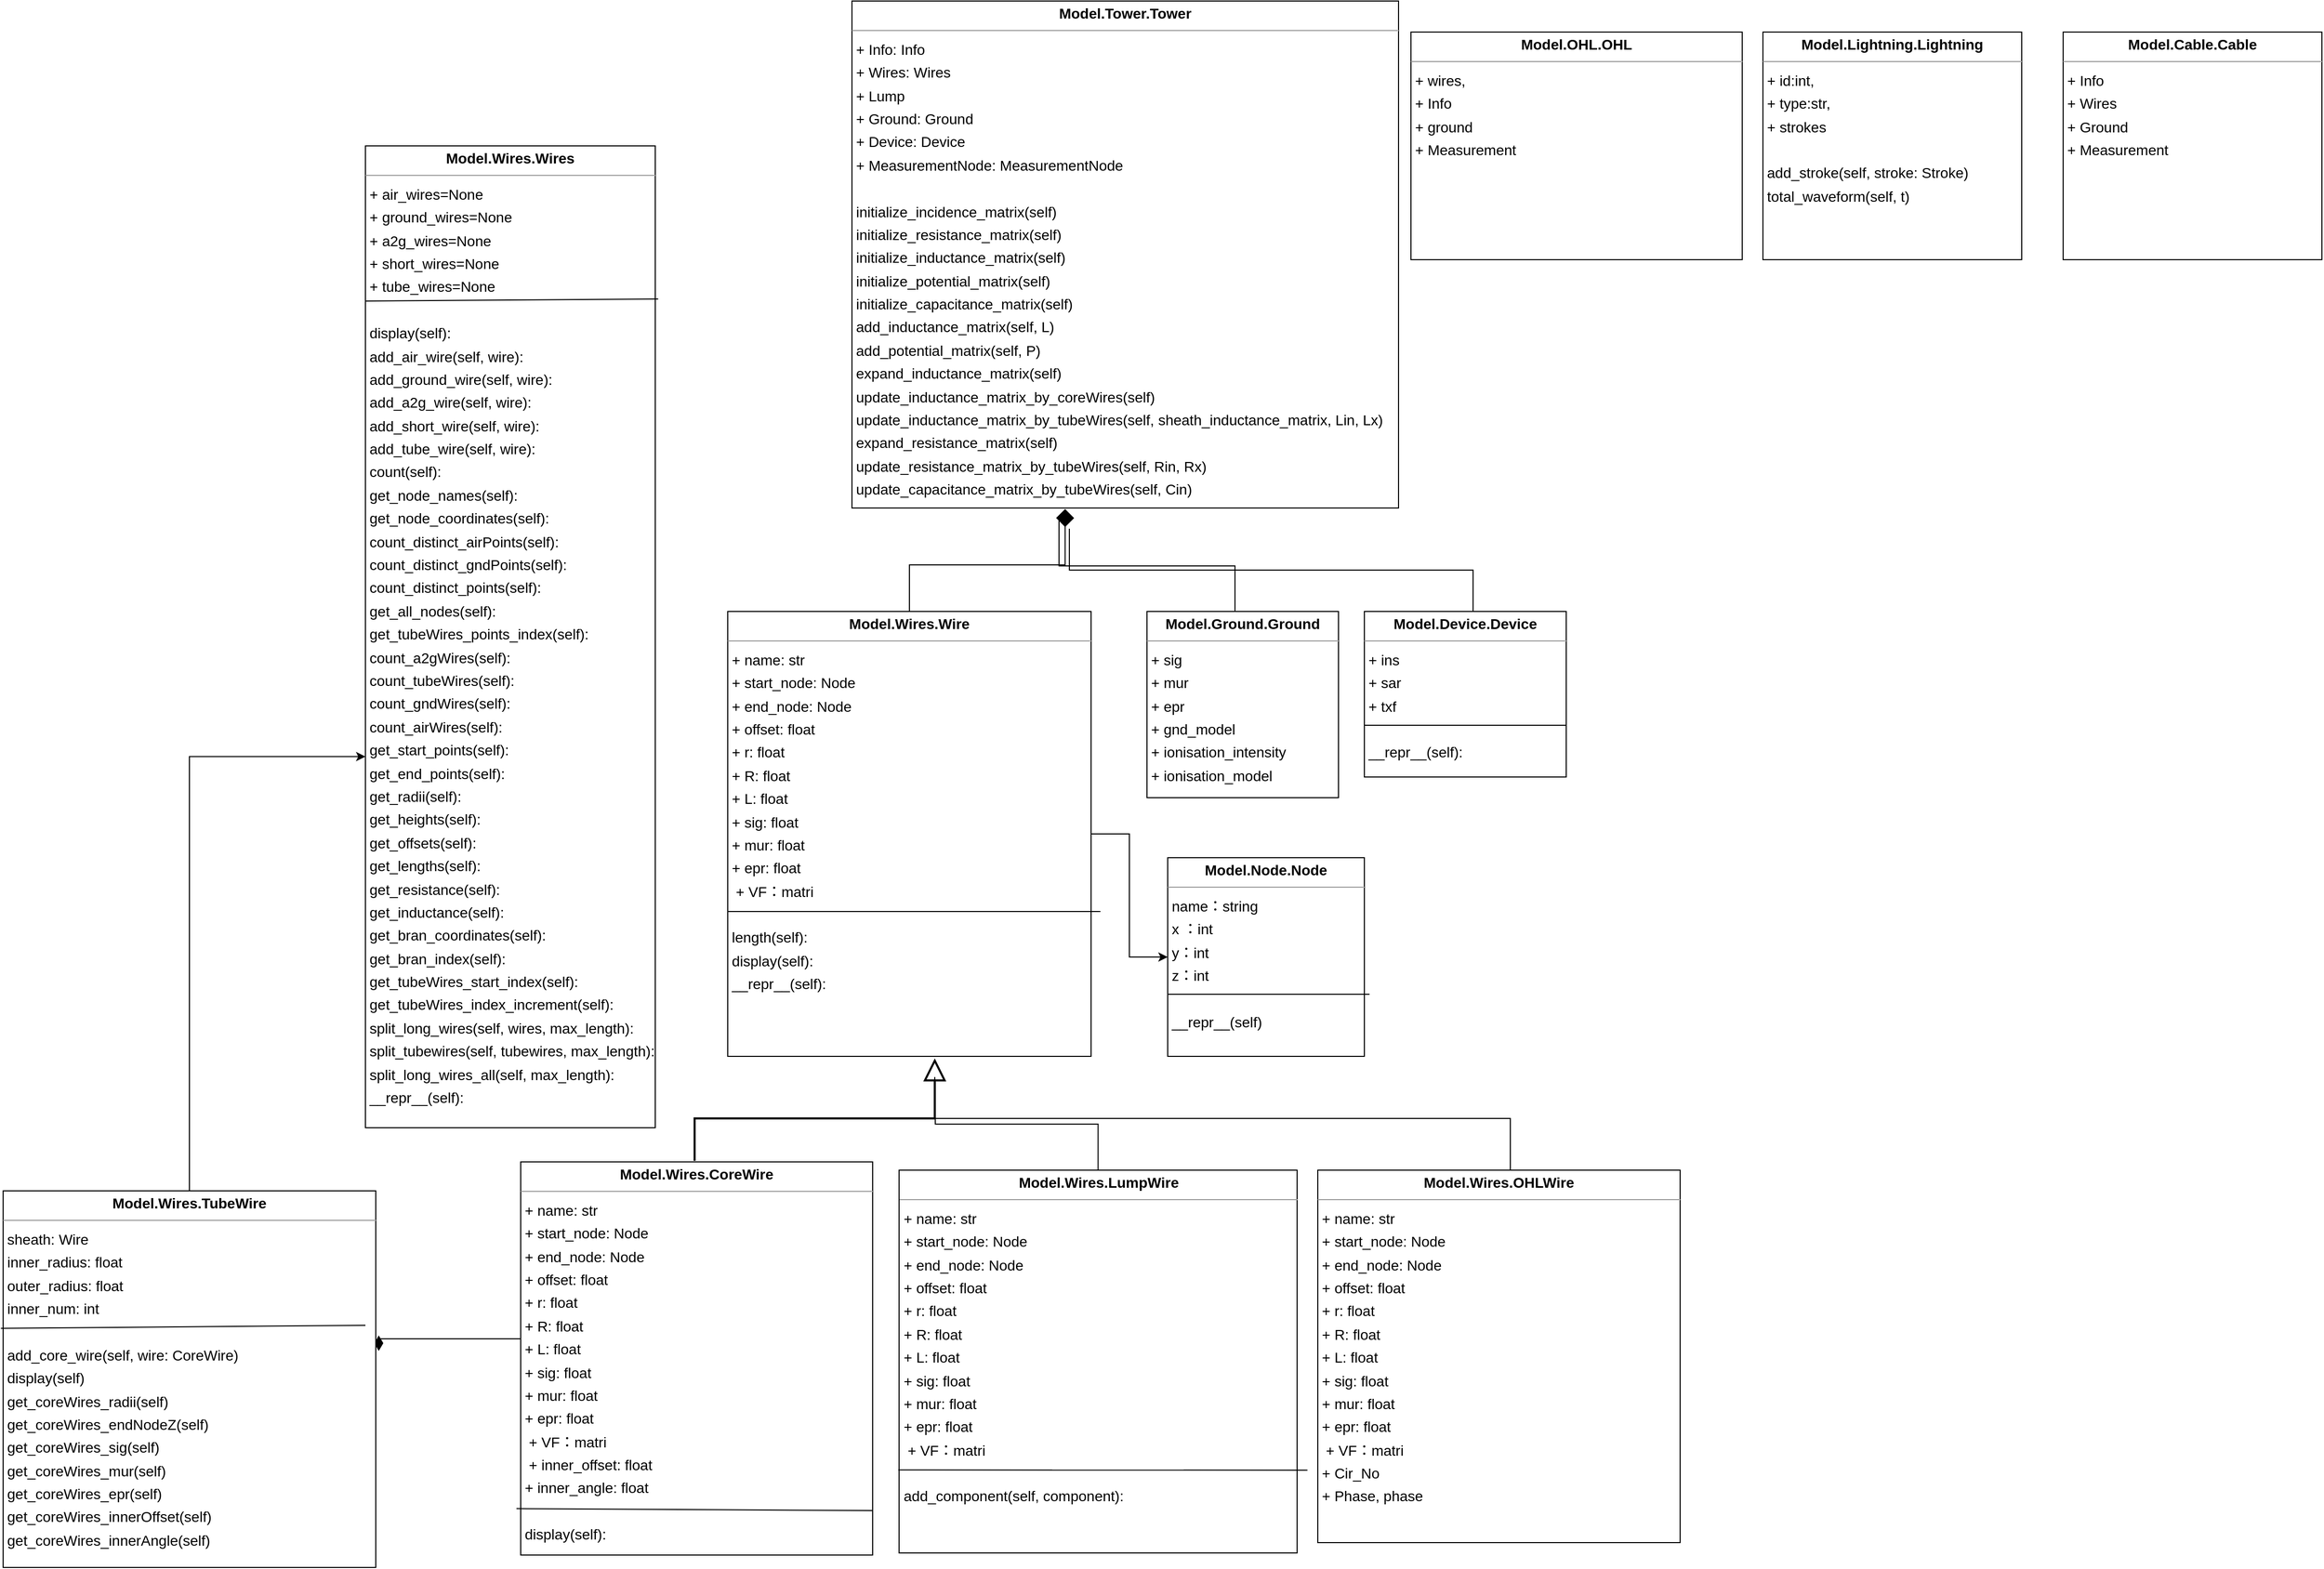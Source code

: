 <mxfile version="21.6.8" type="device">
  <diagram id="XdBsz8L90yGIPsq2KLx4" name="第 1 页">
    <mxGraphModel dx="4785" dy="1200" grid="1" gridSize="10" guides="1" tooltips="1" connect="1" arrows="1" fold="1" page="0" pageScale="1" pageWidth="827" pageHeight="1169" background="none" math="0" shadow="0">
      <root>
        <mxCell id="0" />
        <mxCell id="1" parent="0" />
        <mxCell id="deiduE0eZP89rN7ptdmE-17" style="edgeStyle=orthogonalEdgeStyle;rounded=0;orthogonalLoop=1;jettySize=auto;html=1;endArrow=none;endFill=0;" edge="1" parent="1" source="node7">
          <mxGeometry relative="1" as="geometry">
            <mxPoint x="-1170" y="1000" as="targetPoint" />
            <Array as="points">
              <mxPoint x="-780" y="1040" />
              <mxPoint x="-1170" y="1040" />
            </Array>
          </mxGeometry>
        </mxCell>
        <mxCell id="node7" value="&lt;p style=&quot;margin:0px;margin-top:4px;text-align:center;&quot;&gt;&lt;b&gt;Model.Device.Device&lt;/b&gt;&lt;/p&gt;&lt;hr size=&quot;1&quot;&gt;&lt;p style=&quot;margin:0 0 0 4px;line-height:1.6;&quot;&gt;+ ins&lt;/p&gt;&lt;p style=&quot;margin:0 0 0 4px;line-height:1.6;&quot;&gt;+ sar&lt;/p&gt;&lt;p style=&quot;margin:0 0 0 4px;line-height:1.6;&quot;&gt;+ txf&lt;/p&gt;&lt;p style=&quot;margin:0 0 0 4px;line-height:1.6;&quot;&gt;&lt;br&gt; __repr__(self): &lt;/p&gt;" style="verticalAlign=top;align=left;overflow=fill;fontSize=14;fontFamily=Helvetica;html=1;rounded=0;shadow=0;comic=0;labelBackgroundColor=none;strokeWidth=1;" parent="1" vertex="1">
          <mxGeometry x="-885" y="1080" width="195" height="160" as="geometry" />
        </mxCell>
        <mxCell id="deiduE0eZP89rN7ptdmE-15" style="edgeStyle=orthogonalEdgeStyle;rounded=0;orthogonalLoop=1;jettySize=auto;html=1;endArrow=none;endFill=0;" edge="1" parent="1" source="node6">
          <mxGeometry relative="1" as="geometry">
            <mxPoint x="-1180" y="990" as="targetPoint" />
            <Array as="points">
              <mxPoint x="-1010" y="1036" />
              <mxPoint x="-1180" y="1036" />
            </Array>
          </mxGeometry>
        </mxCell>
        <mxCell id="node6" value="&lt;p style=&quot;margin:0px;margin-top:4px;text-align:center;&quot;&gt;&lt;b&gt;Model.Ground.Ground&lt;/b&gt;&lt;/p&gt;&lt;hr size=&quot;1&quot;&gt;&lt;p style=&quot;margin:0 0 0 4px;line-height:1.6;&quot;&gt;+ sig&lt;/p&gt;&lt;p style=&quot;margin:0 0 0 4px;line-height:1.6;&quot;&gt;+ mur&lt;/p&gt;&lt;p style=&quot;margin:0 0 0 4px;line-height:1.6;&quot;&gt;+ epr&lt;/p&gt;&lt;p style=&quot;margin:0 0 0 4px;line-height:1.6;&quot;&gt;+ gnd_model&lt;/p&gt;&lt;p style=&quot;margin:0 0 0 4px;line-height:1.6;&quot;&gt;+&amp;nbsp;&lt;span style=&quot;background-color: initial;&quot;&gt;ionisation_intensity&lt;/span&gt;&lt;/p&gt;&lt;p style=&quot;margin:0 0 0 4px;line-height:1.6;&quot;&gt;&lt;span style=&quot;background-color: initial;&quot;&gt;+ ionisation_model&lt;/span&gt;&lt;/p&gt;" style="verticalAlign=top;align=left;overflow=fill;fontSize=14;fontFamily=Helvetica;html=1;rounded=0;shadow=0;comic=0;labelBackgroundColor=none;strokeWidth=1;" parent="1" vertex="1">
          <mxGeometry x="-1095" y="1080" width="185" height="180" as="geometry" />
        </mxCell>
        <mxCell id="node13" value="&lt;p style=&quot;margin:0px;margin-top:4px;text-align:center;&quot;&gt;&lt;b&gt;Model.Lightning.Lightning&lt;/b&gt;&lt;/p&gt;&lt;hr size=&quot;1&quot;&gt;&lt;p style=&quot;margin:0 0 0 4px;line-height:1.6;&quot;&gt;+ id:int,&amp;nbsp;&lt;/p&gt;&lt;p style=&quot;margin:0 0 0 4px;line-height:1.6;&quot;&gt;+ type:str,&amp;nbsp;&lt;/p&gt;&lt;p style=&quot;margin:0 0 0 4px;line-height:1.6;&quot;&gt;+ strokes&lt;/p&gt;&lt;p style=&quot;margin:0 0 0 4px;line-height:1.6;&quot;&gt;&lt;br&gt; add_stroke(self, stroke: Stroke)&lt;br&gt; total_waveform(self, t)&lt;/p&gt;" style="verticalAlign=top;align=left;overflow=fill;fontSize=14;fontFamily=Helvetica;html=1;rounded=0;shadow=0;comic=0;labelBackgroundColor=none;strokeWidth=1;" parent="1" vertex="1">
          <mxGeometry x="-500" y="520" width="250" height="220" as="geometry" />
        </mxCell>
        <mxCell id="node5" value="&lt;p style=&quot;margin:0px;margin-top:4px;text-align:center;&quot;&gt;&lt;b&gt;Model.Node.Node&lt;/b&gt;&lt;/p&gt;&lt;hr size=&quot;1&quot;&gt;&lt;p style=&quot;margin:0 0 0 4px;line-height:1.6;&quot;&gt;name：string&lt;/p&gt;&lt;p style=&quot;margin:0 0 0 4px;line-height:1.6;&quot;&gt;x ：int&lt;/p&gt;&lt;p style=&quot;margin:0 0 0 4px;line-height:1.6;&quot;&gt;y：int&lt;/p&gt;&lt;p style=&quot;margin:0 0 0 4px;line-height:1.6;&quot;&gt;z：int&lt;/p&gt;&lt;p style=&quot;margin:0 0 0 4px;line-height:1.6;&quot;&gt;&lt;br&gt; __repr__(self)&lt;/p&gt;" style="verticalAlign=top;align=left;overflow=fill;fontSize=14;fontFamily=Helvetica;html=1;rounded=0;shadow=0;comic=0;labelBackgroundColor=none;strokeWidth=1;" parent="1" vertex="1">
          <mxGeometry x="-1075" y="1318" width="190" height="192" as="geometry" />
        </mxCell>
        <mxCell id="node4" value="&lt;p style=&quot;margin:0px;margin-top:4px;text-align:center;&quot;&gt;&lt;b&gt;Model.OHL.OHL&lt;/b&gt;&lt;/p&gt;&lt;hr size=&quot;1&quot;&gt;&lt;p style=&quot;margin:0 0 0 4px;line-height:1.6;&quot;&gt;+ wires,&amp;nbsp;&lt;/p&gt;&lt;p style=&quot;margin:0 0 0 4px;line-height:1.6;&quot;&gt;+ Info&lt;/p&gt;&lt;p style=&quot;margin:0 0 0 4px;line-height:1.6;&quot;&gt;+ ground&lt;/p&gt;&lt;p style=&quot;margin:0 0 0 4px;line-height:1.6;&quot;&gt;+ Measurement&lt;/p&gt;" style="verticalAlign=top;align=left;overflow=fill;fontSize=14;fontFamily=Helvetica;html=1;rounded=0;shadow=0;comic=0;labelBackgroundColor=none;strokeWidth=1;" parent="1" vertex="1">
          <mxGeometry x="-840" y="520" width="320" height="220" as="geometry" />
        </mxCell>
        <mxCell id="node0" value="&lt;p style=&quot;margin:0px;margin-top:4px;text-align:center;&quot;&gt;&lt;b&gt;Model.Tower.Tower&lt;/b&gt;&lt;/p&gt;&lt;hr size=&quot;1&quot;&gt;&lt;p style=&quot;margin:0 0 0 4px;line-height:1.6;&quot;&gt;+ Info: Info&lt;/p&gt;&lt;p style=&quot;margin:0 0 0 4px;line-height:1.6;&quot;&gt;+ Wires: Wires&lt;/p&gt;&lt;p style=&quot;margin:0 0 0 4px;line-height:1.6;&quot;&gt;+ Lump&lt;/p&gt;&lt;p style=&quot;margin:0 0 0 4px;line-height:1.6;&quot;&gt;+ Ground: Ground&amp;nbsp;&lt;/p&gt;&lt;p style=&quot;margin:0 0 0 4px;line-height:1.6;&quot;&gt;+ Device: Device&lt;/p&gt;&lt;p style=&quot;margin:0 0 0 4px;line-height:1.6;&quot;&gt;+ MeasurementNode: MeasurementNode&lt;/p&gt;&lt;p style=&quot;margin:0 0 0 4px;line-height:1.6;&quot;&gt;&lt;br&gt;initialize_incidence_matrix(self)&lt;br&gt;initialize_resistance_matrix(self)&lt;br&gt; initialize_inductance_matrix(self)&lt;br&gt; initialize_potential_matrix(self)&lt;br&gt; initialize_capacitance_matrix(self)&lt;br&gt; add_inductance_matrix(self, L)&lt;br&gt; add_potential_matrix(self, P)&lt;br&gt; expand_inductance_matrix(self)&lt;br&gt; update_inductance_matrix_by_coreWires(self)&lt;br&gt; update_inductance_matrix_by_tubeWires(self, sheath_inductance_matrix, Lin, Lx)&lt;br&gt; expand_resistance_matrix(self)&lt;br&gt; update_resistance_matrix_by_tubeWires(self, Rin, Rx)&lt;br&gt; update_capacitance_matrix_by_tubeWires(self, Cin)&lt;/p&gt;" style="verticalAlign=top;align=left;overflow=fill;fontSize=14;fontFamily=Helvetica;html=1;rounded=0;shadow=0;comic=0;labelBackgroundColor=none;strokeWidth=1;" parent="1" vertex="1">
          <mxGeometry x="-1380" y="490" width="528" height="490" as="geometry" />
        </mxCell>
        <mxCell id="deiduE0eZP89rN7ptdmE-10" style="edgeStyle=orthogonalEdgeStyle;rounded=0;orthogonalLoop=1;jettySize=auto;html=1;endArrow=block;endFill=0;strokeWidth=2;startSize=7;sourcePerimeterSpacing=1;targetPerimeterSpacing=2;endSize=17;" edge="1" parent="1" source="node9" target="node3">
          <mxGeometry relative="1" as="geometry">
            <Array as="points">
              <mxPoint x="-1532" y="1570" />
              <mxPoint x="-1300" y="1570" />
            </Array>
          </mxGeometry>
        </mxCell>
        <mxCell id="deiduE0eZP89rN7ptdmE-18" style="edgeStyle=orthogonalEdgeStyle;rounded=0;orthogonalLoop=1;jettySize=auto;html=1;endArrow=diamondThin;endFill=1;strokeWidth=1;endSize=12;entryX=1.008;entryY=0.425;entryDx=0;entryDy=0;entryPerimeter=0;" edge="1" parent="1" source="node9" target="node11">
          <mxGeometry relative="1" as="geometry">
            <mxPoint x="-1650" y="1430" as="targetPoint" />
            <Array as="points">
              <mxPoint x="-1837" y="1783" />
            </Array>
          </mxGeometry>
        </mxCell>
        <mxCell id="node9" value="&lt;p style=&quot;margin:0px;margin-top:4px;text-align:center;&quot;&gt;&lt;b&gt;Model.Wires.CoreWire&lt;/b&gt;&lt;/p&gt;&lt;hr size=&quot;1&quot;&gt;&lt;p style=&quot;border-color: var(--border-color); margin: 0px 0px 0px 4px; line-height: 1.6;&quot;&gt;+ name: str&lt;/p&gt;&lt;p style=&quot;border-color: var(--border-color); margin: 0px 0px 0px 4px; line-height: 1.6;&quot;&gt;+ start_node: Node&lt;/p&gt;&lt;p style=&quot;border-color: var(--border-color); margin: 0px 0px 0px 4px; line-height: 1.6;&quot;&gt;+ end_node: Node&lt;/p&gt;&lt;p style=&quot;border-color: var(--border-color); margin: 0px 0px 0px 4px; line-height: 1.6;&quot;&gt;+ offset: float&amp;nbsp;&lt;/p&gt;&lt;p style=&quot;border-color: var(--border-color); margin: 0px 0px 0px 4px; line-height: 1.6;&quot;&gt;+ r: float&lt;/p&gt;&lt;p style=&quot;border-color: var(--border-color); margin: 0px 0px 0px 4px; line-height: 1.6;&quot;&gt;+ R: float&lt;/p&gt;&lt;p style=&quot;border-color: var(--border-color); margin: 0px 0px 0px 4px; line-height: 1.6;&quot;&gt;+ L: float&lt;/p&gt;&lt;p style=&quot;border-color: var(--border-color); margin: 0px 0px 0px 4px; line-height: 1.6;&quot;&gt;+ sig: float&lt;/p&gt;&lt;p style=&quot;border-color: var(--border-color); margin: 0px 0px 0px 4px; line-height: 1.6;&quot;&gt;+ mur: float&lt;/p&gt;&lt;p style=&quot;border-color: var(--border-color); margin: 0px 0px 0px 4px; line-height: 1.6;&quot;&gt;+ epr: float&lt;/p&gt;&lt;p style=&quot;border-color: var(--border-color); margin: 0px 0px 0px 4px; line-height: 1.6;&quot;&gt;&amp;nbsp;+ VF：matri&lt;/p&gt;&lt;p style=&quot;margin:0 0 0 4px;line-height:1.6;&quot;&gt;&amp;nbsp;+ inner_offset: float&lt;/p&gt;&lt;p style=&quot;margin:0 0 0 4px;line-height:1.6;&quot;&gt;+ inner_angle: float&lt;/p&gt;&lt;p style=&quot;margin:0 0 0 4px;line-height:1.6;&quot;&gt;&lt;br&gt; display(self): &lt;/p&gt;" style="verticalAlign=top;align=left;overflow=fill;fontSize=14;fontFamily=Helvetica;html=1;rounded=0;shadow=0;comic=0;labelBackgroundColor=none;strokeWidth=1;" parent="1" vertex="1">
          <mxGeometry x="-1700" y="1612" width="340" height="380" as="geometry" />
        </mxCell>
        <mxCell id="deiduE0eZP89rN7ptdmE-12" style="edgeStyle=orthogonalEdgeStyle;rounded=0;orthogonalLoop=1;jettySize=auto;html=1;endArrow=none;endFill=0;" edge="1" parent="1" source="node10">
          <mxGeometry relative="1" as="geometry">
            <mxPoint x="-1300" y="1530" as="targetPoint" />
          </mxGeometry>
        </mxCell>
        <mxCell id="node10" value="&lt;p style=&quot;margin:0px;margin-top:4px;text-align:center;&quot;&gt;&lt;b&gt;Model.Wires.LumpWire&lt;/b&gt;&lt;/p&gt;&lt;hr size=&quot;1&quot;&gt;&lt;p style=&quot;border-color: var(--border-color); margin: 0px 0px 0px 4px; line-height: 1.6;&quot;&gt;+ name: str&lt;/p&gt;&lt;p style=&quot;border-color: var(--border-color); margin: 0px 0px 0px 4px; line-height: 1.6;&quot;&gt;+ start_node: Node&lt;/p&gt;&lt;p style=&quot;border-color: var(--border-color); margin: 0px 0px 0px 4px; line-height: 1.6;&quot;&gt;+ end_node: Node&lt;/p&gt;&lt;p style=&quot;border-color: var(--border-color); margin: 0px 0px 0px 4px; line-height: 1.6;&quot;&gt;+ offset: float&amp;nbsp;&lt;/p&gt;&lt;p style=&quot;border-color: var(--border-color); margin: 0px 0px 0px 4px; line-height: 1.6;&quot;&gt;+ r: float&lt;/p&gt;&lt;p style=&quot;border-color: var(--border-color); margin: 0px 0px 0px 4px; line-height: 1.6;&quot;&gt;+ R: float&lt;/p&gt;&lt;p style=&quot;border-color: var(--border-color); margin: 0px 0px 0px 4px; line-height: 1.6;&quot;&gt;+ L: float&lt;/p&gt;&lt;p style=&quot;border-color: var(--border-color); margin: 0px 0px 0px 4px; line-height: 1.6;&quot;&gt;+ sig: float&lt;/p&gt;&lt;p style=&quot;border-color: var(--border-color); margin: 0px 0px 0px 4px; line-height: 1.6;&quot;&gt;+ mur: float&lt;/p&gt;&lt;p style=&quot;border-color: var(--border-color); margin: 0px 0px 0px 4px; line-height: 1.6;&quot;&gt;+ epr: float&lt;/p&gt;&lt;p style=&quot;margin:0 0 0 4px;line-height:1.6;&quot;&gt;&lt;span style=&quot;background-color: initial;&quot;&gt;&amp;nbsp;+ VF：matri&lt;/span&gt;&lt;/p&gt;&lt;p style=&quot;margin:0 0 0 4px;line-height:1.6;&quot;&gt;&lt;span style=&quot;background-color: initial;&quot;&gt;&lt;br&gt;&lt;/span&gt;&lt;/p&gt;&lt;p style=&quot;margin:0 0 0 4px;line-height:1.6;&quot;&gt;&lt;span style=&quot;background-color: initial;&quot;&gt;add_component(self, component):&lt;/span&gt;&lt;br&gt;&lt;/p&gt;" style="verticalAlign=top;align=left;overflow=fill;fontSize=14;fontFamily=Helvetica;html=1;rounded=0;shadow=0;comic=0;labelBackgroundColor=none;strokeWidth=1;" parent="1" vertex="1">
          <mxGeometry x="-1334.5" y="1620" width="384.5" height="370" as="geometry" />
        </mxCell>
        <mxCell id="deiduE0eZP89rN7ptdmE-13" style="edgeStyle=orthogonalEdgeStyle;rounded=0;orthogonalLoop=1;jettySize=auto;html=1;endArrow=none;endFill=0;" edge="1" parent="1" source="node12">
          <mxGeometry relative="1" as="geometry">
            <mxPoint x="-1300" y="1540" as="targetPoint" />
            <Array as="points">
              <mxPoint x="-744" y="1570" />
              <mxPoint x="-1300" y="1570" />
            </Array>
          </mxGeometry>
        </mxCell>
        <mxCell id="node12" value="&lt;p style=&quot;margin:0px;margin-top:4px;text-align:center;&quot;&gt;&lt;b&gt;Model.Wires.OHLWire&lt;/b&gt;&lt;/p&gt;&lt;hr size=&quot;1&quot;&gt;&lt;p style=&quot;border-color: var(--border-color); margin: 0px 0px 0px 4px; line-height: 1.6;&quot;&gt;+ name: str&lt;/p&gt;&lt;p style=&quot;border-color: var(--border-color); margin: 0px 0px 0px 4px; line-height: 1.6;&quot;&gt;+ start_node: Node&lt;/p&gt;&lt;p style=&quot;border-color: var(--border-color); margin: 0px 0px 0px 4px; line-height: 1.6;&quot;&gt;+ end_node: Node&lt;/p&gt;&lt;p style=&quot;border-color: var(--border-color); margin: 0px 0px 0px 4px; line-height: 1.6;&quot;&gt;+ offset: float&amp;nbsp;&lt;/p&gt;&lt;p style=&quot;border-color: var(--border-color); margin: 0px 0px 0px 4px; line-height: 1.6;&quot;&gt;+ r: float&lt;/p&gt;&lt;p style=&quot;border-color: var(--border-color); margin: 0px 0px 0px 4px; line-height: 1.6;&quot;&gt;+ R: float&lt;/p&gt;&lt;p style=&quot;border-color: var(--border-color); margin: 0px 0px 0px 4px; line-height: 1.6;&quot;&gt;+ L: float&lt;/p&gt;&lt;p style=&quot;border-color: var(--border-color); margin: 0px 0px 0px 4px; line-height: 1.6;&quot;&gt;+ sig: float&lt;/p&gt;&lt;p style=&quot;border-color: var(--border-color); margin: 0px 0px 0px 4px; line-height: 1.6;&quot;&gt;+ mur: float&lt;/p&gt;&lt;p style=&quot;border-color: var(--border-color); margin: 0px 0px 0px 4px; line-height: 1.6;&quot;&gt;+ epr: float&lt;/p&gt;&lt;p style=&quot;border-color: var(--border-color); margin: 0px 0px 0px 4px; line-height: 1.6;&quot;&gt;&amp;nbsp;+ VF：matri&lt;/p&gt;&lt;p style=&quot;margin:0 0 0 4px;line-height:1.6;&quot;&gt;+ Cir_No&lt;/p&gt;&lt;p style=&quot;margin:0 0 0 4px;line-height:1.6;&quot;&gt;+ Phase, phase&lt;/p&gt;" style="verticalAlign=top;align=left;overflow=fill;fontSize=14;fontFamily=Helvetica;html=1;rounded=0;shadow=0;comic=0;labelBackgroundColor=none;strokeWidth=1;" parent="1" vertex="1">
          <mxGeometry x="-930" y="1620" width="350" height="360" as="geometry" />
        </mxCell>
        <mxCell id="deiduE0eZP89rN7ptdmE-21" style="edgeStyle=orthogonalEdgeStyle;rounded=0;orthogonalLoop=1;jettySize=auto;html=1;entryX=0;entryY=0.622;entryDx=0;entryDy=0;entryPerimeter=0;" edge="1" parent="1" source="node11" target="node8">
          <mxGeometry relative="1" as="geometry" />
        </mxCell>
        <mxCell id="node11" value="&lt;p style=&quot;margin:0px;margin-top:4px;text-align:center;&quot;&gt;&lt;b&gt;Model.Wires.TubeWire&lt;/b&gt;&lt;/p&gt;&lt;hr size=&quot;1&quot;&gt;&lt;p style=&quot;margin:0 0 0 4px;line-height:1.6;&quot;&gt;sheath: Wire&lt;/p&gt;&lt;p style=&quot;margin:0 0 0 4px;line-height:1.6;&quot;&gt;inner_radius: float&lt;/p&gt;&lt;p style=&quot;margin:0 0 0 4px;line-height:1.6;&quot;&gt;outer_radius: float&lt;/p&gt;&lt;p style=&quot;margin:0 0 0 4px;line-height:1.6;&quot;&gt;inner_num: int&lt;/p&gt;&lt;p style=&quot;margin:0 0 0 4px;line-height:1.6;&quot;&gt;&lt;br&gt; add_core_wire(self, wire: CoreWire)&lt;br&gt; display(self)&lt;br&gt; get_coreWires_radii(self)&lt;br&gt; get_coreWires_endNodeZ(self)&lt;br&gt; get_coreWires_sig(self)&lt;br&gt; get_coreWires_mur(self)&lt;br&gt; get_coreWires_epr(self)&lt;br&gt; get_coreWires_innerOffset(self)&lt;br&gt; get_coreWires_innerAngle(self)&lt;/p&gt;" style="verticalAlign=top;align=left;overflow=fill;fontSize=14;fontFamily=Helvetica;html=1;rounded=0;shadow=0;comic=0;labelBackgroundColor=none;strokeWidth=1;" parent="1" vertex="1">
          <mxGeometry x="-2200" y="1640" width="360" height="364" as="geometry" />
        </mxCell>
        <mxCell id="deiduE0eZP89rN7ptdmE-5" style="edgeStyle=orthogonalEdgeStyle;rounded=0;orthogonalLoop=1;jettySize=auto;html=1;" edge="1" parent="1" source="node3" target="node5">
          <mxGeometry relative="1" as="geometry" />
        </mxCell>
        <mxCell id="deiduE0eZP89rN7ptdmE-9" style="edgeStyle=orthogonalEdgeStyle;rounded=0;orthogonalLoop=1;jettySize=auto;html=1;entryX=0.39;entryY=1.002;entryDx=0;entryDy=0;entryPerimeter=0;endArrow=diamond;endFill=1;strokeWidth=1;endSize=15;" edge="1" parent="1" source="node3" target="node0">
          <mxGeometry relative="1" as="geometry" />
        </mxCell>
        <mxCell id="node3" value="&lt;p style=&quot;margin:0px;margin-top:4px;text-align:center;&quot;&gt;&lt;b&gt;Model.Wires.Wire&lt;/b&gt;&lt;/p&gt;&lt;hr size=&quot;1&quot;&gt;&lt;p style=&quot;margin:0 0 0 4px;line-height:1.6;&quot;&gt; + name: str&lt;/p&gt;&lt;p style=&quot;margin:0 0 0 4px;line-height:1.6;&quot;&gt;+ start_node: Node&lt;/p&gt;&lt;p style=&quot;margin:0 0 0 4px;line-height:1.6;&quot;&gt;+ end_node: Node&lt;/p&gt;&lt;p style=&quot;margin:0 0 0 4px;line-height:1.6;&quot;&gt;+ offset: float&amp;nbsp;&lt;/p&gt;&lt;p style=&quot;margin:0 0 0 4px;line-height:1.6;&quot;&gt;+ r: float&lt;/p&gt;&lt;p style=&quot;margin:0 0 0 4px;line-height:1.6;&quot;&gt;+ R: float&lt;/p&gt;&lt;p style=&quot;margin:0 0 0 4px;line-height:1.6;&quot;&gt;+ L: float&lt;/p&gt;&lt;p style=&quot;margin:0 0 0 4px;line-height:1.6;&quot;&gt;+ sig: float&lt;/p&gt;&lt;p style=&quot;margin:0 0 0 4px;line-height:1.6;&quot;&gt;+ mur: float&lt;/p&gt;&lt;p style=&quot;margin:0 0 0 4px;line-height:1.6;&quot;&gt;+ epr: float&lt;/p&gt;&lt;p style=&quot;margin:0 0 0 4px;line-height:1.6;&quot;&gt;&amp;nbsp;+ VF：matri&lt;br&gt;&lt;br&gt;&lt;/p&gt;&lt;p style=&quot;margin:0 0 0 4px;line-height:1.6;&quot;&gt; length(self): &lt;br&gt; display(self): &lt;br&gt; __repr__(self): &lt;/p&gt;" style="verticalAlign=top;align=left;overflow=fill;fontSize=14;fontFamily=Helvetica;html=1;rounded=0;shadow=0;comic=0;labelBackgroundColor=none;strokeWidth=1;" parent="1" vertex="1">
          <mxGeometry x="-1500" y="1080" width="351" height="430" as="geometry" />
        </mxCell>
        <mxCell id="node8" value="&lt;p style=&quot;margin:0px;margin-top:4px;text-align:center;&quot;&gt;&lt;b&gt;Model.Wires.Wires&lt;/b&gt;&lt;/p&gt;&lt;hr size=&quot;1&quot;&gt;&lt;p style=&quot;margin:0 0 0 4px;line-height:1.6;&quot;&gt;+ air_wires=None&lt;/p&gt;&lt;p style=&quot;margin:0 0 0 4px;line-height:1.6;&quot;&gt;+ ground_wires=None&lt;/p&gt;&lt;p style=&quot;margin:0 0 0 4px;line-height:1.6;&quot;&gt;+ a2g_wires=None&lt;/p&gt;&lt;p style=&quot;margin:0 0 0 4px;line-height:1.6;&quot;&gt;+ short_wires=None&lt;/p&gt;&lt;p style=&quot;margin:0 0 0 4px;line-height:1.6;&quot;&gt;+ tube_wires=None&lt;/p&gt;&lt;p style=&quot;margin:0 0 0 4px;line-height:1.6;&quot;&gt;&lt;br&gt; display(self): &lt;br&gt; add_air_wire(self, wire): &lt;br&gt; add_ground_wire(self, wire): &lt;br&gt; add_a2g_wire(self, wire): &lt;br&gt; add_short_wire(self, wire): &lt;br&gt; add_tube_wire(self, wire): &lt;br&gt; count(self): &lt;br&gt; get_node_names(self): &lt;br&gt; get_node_coordinates(self): &lt;br&gt; count_distinct_airPoints(self): &lt;br&gt; count_distinct_gndPoints(self): &lt;br&gt; count_distinct_points(self): &lt;br&gt; get_all_nodes(self): &lt;br&gt; get_tubeWires_points_index(self): &lt;br&gt; count_a2gWires(self): &lt;br&gt; count_tubeWires(self): &lt;br&gt; count_gndWires(self): &lt;br&gt; count_airWires(self): &lt;br&gt; get_start_points(self): &lt;br&gt; get_end_points(self): &lt;br&gt; get_radii(self): &lt;br&gt; get_heights(self): &lt;br&gt; get_offsets(self): &lt;br&gt; get_lengths(self): &lt;br&gt; get_resistance(self): &lt;br&gt; get_inductance(self): &lt;br&gt; get_bran_coordinates(self): &lt;br&gt; get_bran_index(self): &lt;br&gt; get_tubeWires_start_index(self): &lt;br&gt; get_tubeWires_index_increment(self): &lt;br&gt; split_long_wires(self, wires, max_length): &lt;br&gt; split_tubewires(self, tubewires, max_length): &lt;br&gt; split_long_wires_all(self, max_length): &lt;br&gt; __repr__(self): &lt;/p&gt;" style="verticalAlign=top;align=left;overflow=fill;fontSize=14;fontFamily=Helvetica;html=1;rounded=0;shadow=0;comic=0;labelBackgroundColor=none;strokeWidth=1;" parent="1" vertex="1">
          <mxGeometry x="-1850" y="630" width="280" height="949" as="geometry" />
        </mxCell>
        <mxCell id="deiduE0eZP89rN7ptdmE-22" value="" style="endArrow=none;html=1;rounded=0;" edge="1" parent="1">
          <mxGeometry width="50" height="50" relative="1" as="geometry">
            <mxPoint x="-885" y="1190" as="sourcePoint" />
            <mxPoint x="-690" y="1190" as="targetPoint" />
          </mxGeometry>
        </mxCell>
        <mxCell id="deiduE0eZP89rN7ptdmE-23" value="" style="endArrow=none;html=1;rounded=0;" edge="1" parent="1">
          <mxGeometry width="50" height="50" relative="1" as="geometry">
            <mxPoint x="-1075" y="1450" as="sourcePoint" />
            <mxPoint x="-880" y="1450" as="targetPoint" />
          </mxGeometry>
        </mxCell>
        <mxCell id="deiduE0eZP89rN7ptdmE-24" value="" style="endArrow=none;html=1;rounded=0;" edge="1" parent="1">
          <mxGeometry width="50" height="50" relative="1" as="geometry">
            <mxPoint x="-1500" y="1370" as="sourcePoint" />
            <mxPoint x="-1140" y="1370" as="targetPoint" />
          </mxGeometry>
        </mxCell>
        <mxCell id="deiduE0eZP89rN7ptdmE-25" value="" style="endArrow=none;html=1;rounded=0;entryX=1.01;entryY=0.156;entryDx=0;entryDy=0;entryPerimeter=0;" edge="1" parent="1" target="node8">
          <mxGeometry width="50" height="50" relative="1" as="geometry">
            <mxPoint x="-1850" y="780" as="sourcePoint" />
            <mxPoint x="-1645" y="780" as="targetPoint" />
          </mxGeometry>
        </mxCell>
        <mxCell id="deiduE0eZP89rN7ptdmE-26" value="" style="endArrow=none;html=1;rounded=0;exitX=-0.006;exitY=0.365;exitDx=0;exitDy=0;exitPerimeter=0;" edge="1" parent="1" source="node11">
          <mxGeometry width="50" height="50" relative="1" as="geometry">
            <mxPoint x="-2170" y="1770" as="sourcePoint" />
            <mxPoint x="-1850" y="1770" as="targetPoint" />
          </mxGeometry>
        </mxCell>
        <mxCell id="deiduE0eZP89rN7ptdmE-27" value="" style="endArrow=none;html=1;rounded=0;entryX=1;entryY=0.887;entryDx=0;entryDy=0;entryPerimeter=0;exitX=-0.012;exitY=0.882;exitDx=0;exitDy=0;exitPerimeter=0;" edge="1" parent="1" source="node9" target="node9">
          <mxGeometry width="50" height="50" relative="1" as="geometry">
            <mxPoint x="-1700" y="1950" as="sourcePoint" />
            <mxPoint x="-1495" y="1950" as="targetPoint" />
          </mxGeometry>
        </mxCell>
        <mxCell id="deiduE0eZP89rN7ptdmE-28" value="" style="endArrow=none;html=1;rounded=0;exitX=-0.002;exitY=0.783;exitDx=0;exitDy=0;exitPerimeter=0;" edge="1" parent="1" source="node10">
          <mxGeometry width="50" height="50" relative="1" as="geometry">
            <mxPoint x="-1334.5" y="1910" as="sourcePoint" />
            <mxPoint x="-940" y="1910" as="targetPoint" />
          </mxGeometry>
        </mxCell>
        <mxCell id="deiduE0eZP89rN7ptdmE-29" value="&lt;p style=&quot;margin:0px;margin-top:4px;text-align:center;&quot;&gt;&lt;b&gt;Model.Cable.Cable&lt;/b&gt;&lt;/p&gt;&lt;hr size=&quot;1&quot;&gt;&lt;p style=&quot;margin:0 0 0 4px;line-height:1.6;&quot;&gt;+ Info&lt;/p&gt;&lt;p style=&quot;margin:0 0 0 4px;line-height:1.6;&quot;&gt;+ Wires&lt;/p&gt;&lt;p style=&quot;margin:0 0 0 4px;line-height:1.6;&quot;&gt;+ Ground&lt;/p&gt;&lt;p style=&quot;margin:0 0 0 4px;line-height:1.6;&quot;&gt;+ Measurement&lt;br&gt;&lt;/p&gt;" style="verticalAlign=top;align=left;overflow=fill;fontSize=14;fontFamily=Helvetica;html=1;rounded=0;shadow=0;comic=0;labelBackgroundColor=none;strokeWidth=1;" vertex="1" parent="1">
          <mxGeometry x="-210" y="520" width="250" height="220" as="geometry" />
        </mxCell>
      </root>
    </mxGraphModel>
  </diagram>
</mxfile>
